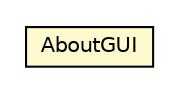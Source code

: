 #!/usr/local/bin/dot
#
# Class diagram 
# Generated by UMLGraph version R5_6_6-1-g9240c4 (http://www.umlgraph.org/)
#

digraph G {
	edge [fontname="Helvetica",fontsize=10,labelfontname="Helvetica",labelfontsize=10];
	node [fontname="Helvetica",fontsize=10,shape=plaintext];
	nodesep=0.25;
	ranksep=0.5;
	// jason.jeditplugin.AboutGUI
	c6357 [label=<<table title="jason.jeditplugin.AboutGUI" border="0" cellborder="1" cellspacing="0" cellpadding="2" port="p" bgcolor="lemonChiffon" href="./AboutGUI.html">
		<tr><td><table border="0" cellspacing="0" cellpadding="1">
<tr><td align="center" balign="center"> AboutGUI </td></tr>
		</table></td></tr>
		</table>>, URL="./AboutGUI.html", fontname="Helvetica", fontcolor="black", fontsize=10.0];
}


